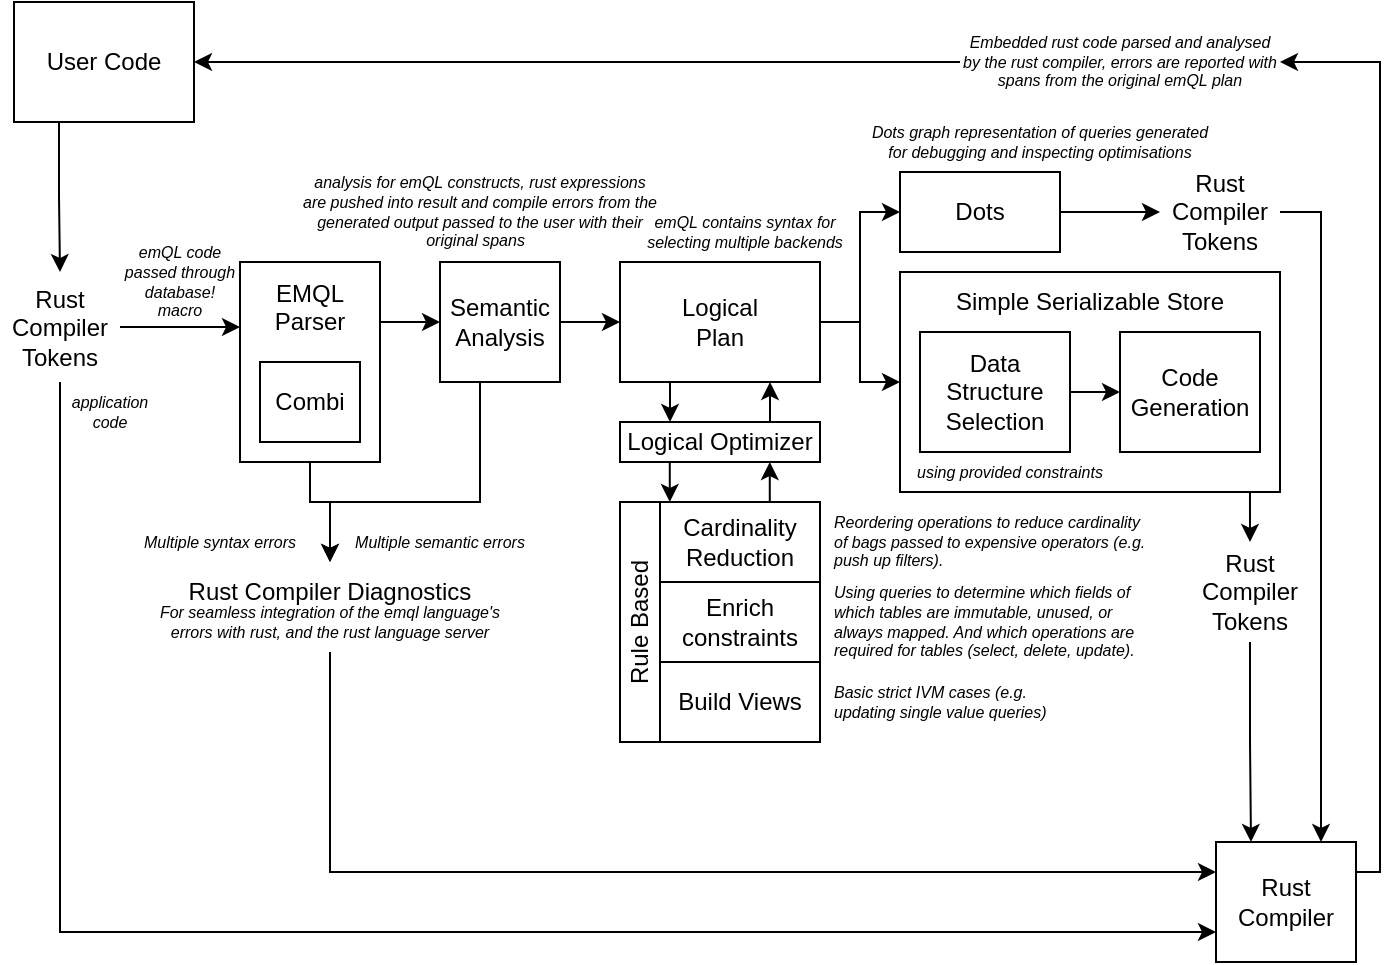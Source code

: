 <mxfile>
    <diagram id="Eq-LZL2VDvFyJgRqaXCA" name="Page-1">
        <mxGraphModel dx="1558" dy="2356" grid="1" gridSize="10" guides="1" tooltips="1" connect="1" arrows="1" fold="1" page="1" pageScale="1" pageWidth="850" pageHeight="1100" math="0" shadow="0">
            <root>
                <mxCell id="0"/>
                <mxCell id="1" parent="0"/>
                <mxCell id="3" style="edgeStyle=none;html=1;exitX=1;exitY=0.5;exitDx=0;exitDy=0;entryX=0;entryY=0.5;entryDx=0;entryDy=0;fontColor=#000000;" parent="1" target="8" edge="1">
                    <mxGeometry relative="1" as="geometry">
                        <mxPoint x="110" y="110" as="sourcePoint"/>
                    </mxGeometry>
                </mxCell>
                <mxCell id="4" style="edgeStyle=orthogonalEdgeStyle;html=1;exitX=0.5;exitY=1;exitDx=0;exitDy=0;entryX=0.5;entryY=0;entryDx=0;entryDy=0;rounded=0;fontColor=#000000;" parent="1" source="40" target="26" edge="1">
                    <mxGeometry relative="1" as="geometry">
                        <mxPoint x="155" y="190" as="targetPoint"/>
                        <mxPoint x="70" y="140" as="sourcePoint"/>
                        <Array as="points">
                            <mxPoint x="125" y="200"/>
                            <mxPoint x="135" y="200"/>
                        </Array>
                    </mxGeometry>
                </mxCell>
                <mxCell id="6" style="edgeStyle=none;html=1;exitX=1;exitY=0.5;exitDx=0;exitDy=0;entryX=0;entryY=0.5;entryDx=0;entryDy=0;fontColor=#000000;" parent="1" source="8" target="12" edge="1">
                    <mxGeometry relative="1" as="geometry"/>
                </mxCell>
                <mxCell id="7" style="edgeStyle=orthogonalEdgeStyle;html=1;exitX=0.5;exitY=1;exitDx=0;exitDy=0;entryX=0.5;entryY=0;entryDx=0;entryDy=0;rounded=0;fontColor=#000000;" parent="1" source="8" target="26" edge="1">
                    <mxGeometry relative="1" as="geometry">
                        <mxPoint x="155" y="190" as="targetPoint"/>
                        <Array as="points">
                            <mxPoint x="210" y="140"/>
                            <mxPoint x="210" y="200"/>
                            <mxPoint x="135" y="200"/>
                        </Array>
                    </mxGeometry>
                </mxCell>
                <mxCell id="8" value="Semantic Analysis" style="rounded=0;whiteSpace=wrap;html=1;fillColor=default;fontColor=#000000;strokeColor=#000000;" parent="1" vertex="1">
                    <mxGeometry x="190" y="80" width="60" height="60" as="geometry"/>
                </mxCell>
                <mxCell id="9" style="edgeStyle=orthogonalEdgeStyle;html=1;exitX=1;exitY=0.5;exitDx=0;exitDy=0;entryX=0;entryY=0.5;entryDx=0;entryDy=0;rounded=0;fontColor=#000000;" parent="1" source="12" target="13" edge="1">
                    <mxGeometry relative="1" as="geometry"/>
                </mxCell>
                <mxCell id="10" style="edgeStyle=none;html=1;exitX=0.25;exitY=1;exitDx=0;exitDy=0;entryX=0.25;entryY=0;entryDx=0;entryDy=0;fontColor=#000000;" parent="1" source="12" target="17" edge="1">
                    <mxGeometry relative="1" as="geometry"/>
                </mxCell>
                <mxCell id="11" style="edgeStyle=orthogonalEdgeStyle;html=1;exitX=1;exitY=0.5;exitDx=0;exitDy=0;entryX=0;entryY=0.5;entryDx=0;entryDy=0;rounded=0;fontColor=#000000;" parent="1" source="12" target="15" edge="1">
                    <mxGeometry relative="1" as="geometry"/>
                </mxCell>
                <mxCell id="12" value="Logical&lt;br&gt;Plan" style="rounded=0;whiteSpace=wrap;html=1;fontColor=#000000;" parent="1" vertex="1">
                    <mxGeometry x="280" y="80" width="100" height="60" as="geometry"/>
                </mxCell>
                <mxCell id="13" value="Dots" style="rounded=0;whiteSpace=wrap;html=1;fontColor=#000000;" parent="1" vertex="1">
                    <mxGeometry x="420" y="35" width="80" height="40" as="geometry"/>
                </mxCell>
                <mxCell id="14" style="edgeStyle=none;html=1;exitX=1;exitY=0.5;exitDx=0;exitDy=0;entryX=0;entryY=0.5;entryDx=0;entryDy=0;fontColor=#000000;" parent="1" source="15" edge="1">
                    <mxGeometry relative="1" as="geometry">
                        <mxPoint x="550.0" y="145" as="targetPoint"/>
                    </mxGeometry>
                </mxCell>
                <mxCell id="15" value="" style="rounded=0;whiteSpace=wrap;html=1;fontColor=#000000;" parent="1" vertex="1">
                    <mxGeometry x="420" y="85" width="190" height="110" as="geometry"/>
                </mxCell>
                <mxCell id="16" style="edgeStyle=none;html=1;exitX=0.75;exitY=0;exitDx=0;exitDy=0;entryX=0.75;entryY=1;entryDx=0;entryDy=0;fontColor=#000000;" parent="1" source="17" target="12" edge="1">
                    <mxGeometry relative="1" as="geometry"/>
                </mxCell>
                <mxCell id="17" value="Logical Optimizer" style="rounded=0;whiteSpace=wrap;html=1;fontColor=#000000;" parent="1" vertex="1">
                    <mxGeometry x="280" y="160" width="100" height="20" as="geometry"/>
                </mxCell>
                <mxCell id="18" value="" style="endArrow=classic;html=1;entryX=0;entryY=0.5;entryDx=0;entryDy=0;exitX=1;exitY=0.5;exitDx=0;exitDy=0;fontColor=#000000;" parent="1" source="20" edge="1">
                    <mxGeometry width="50" height="50" relative="1" as="geometry">
                        <mxPoint x="60" y="112.5" as="sourcePoint"/>
                        <mxPoint x="90" y="112.5" as="targetPoint"/>
                    </mxGeometry>
                </mxCell>
                <mxCell id="74" style="edgeStyle=orthogonalEdgeStyle;rounded=0;html=1;exitX=0.5;exitY=1;exitDx=0;exitDy=0;entryX=0;entryY=0.75;entryDx=0;entryDy=0;fontColor=#000000;" parent="1" source="20" target="81" edge="1">
                    <mxGeometry relative="1" as="geometry">
                        <Array as="points">
                            <mxPoint y="415"/>
                        </Array>
                        <mxPoint x="797.5" y="170" as="targetPoint"/>
                    </mxGeometry>
                </mxCell>
                <mxCell id="20" value="Rust Compiler Tokens" style="text;html=1;strokeColor=none;fillColor=none;align=center;verticalAlign=middle;whiteSpace=wrap;rounded=0;fontColor=#000000;" parent="1" vertex="1">
                    <mxGeometry x="-30" y="85" width="60" height="55" as="geometry"/>
                </mxCell>
                <mxCell id="21" style="edgeStyle=none;html=1;exitX=1;exitY=0.5;exitDx=0;exitDy=0;entryX=0;entryY=0.5;entryDx=0;entryDy=0;fontColor=#000000;" parent="1" edge="1">
                    <mxGeometry relative="1" as="geometry">
                        <mxPoint x="500.0" y="55" as="sourcePoint"/>
                        <mxPoint x="550.0" y="55" as="targetPoint"/>
                    </mxGeometry>
                </mxCell>
                <mxCell id="83" style="edgeStyle=orthogonalEdgeStyle;rounded=0;html=1;exitX=1;exitY=0.5;exitDx=0;exitDy=0;entryX=0.75;entryY=0;entryDx=0;entryDy=0;" edge="1" parent="1" source="22" target="81">
                    <mxGeometry relative="1" as="geometry"/>
                </mxCell>
                <mxCell id="22" value="Rust Compiler Tokens" style="text;html=1;strokeColor=none;fillColor=none;align=center;verticalAlign=middle;whiteSpace=wrap;rounded=0;fontColor=#000000;" parent="1" vertex="1">
                    <mxGeometry x="550" y="40" width="60" height="30" as="geometry"/>
                </mxCell>
                <mxCell id="23" value="emQL contains syntax for selecting multiple backends" style="text;html=1;strokeColor=none;fillColor=none;align=center;verticalAlign=middle;whiteSpace=wrap;rounded=0;fontStyle=2;fontSize=8;fontColor=#000000;" parent="1" vertex="1">
                    <mxGeometry x="280" y="50" width="125" height="30" as="geometry"/>
                </mxCell>
                <mxCell id="24" value="Dots graph representation of queries generated for debugging and inspecting optimisations" style="text;html=1;strokeColor=none;fillColor=none;align=center;verticalAlign=middle;whiteSpace=wrap;rounded=0;fontStyle=2;fontSize=8;fontColor=#000000;" parent="1" vertex="1">
                    <mxGeometry x="400" y="5" width="180" height="30" as="geometry"/>
                </mxCell>
                <mxCell id="25" value="Basic strict IVM cases (e.g. updating single value queries)&amp;nbsp;" style="text;html=1;strokeColor=none;fillColor=none;align=left;verticalAlign=middle;whiteSpace=wrap;rounded=0;fontStyle=2;fontSize=8;fontColor=#000000;" parent="1" vertex="1">
                    <mxGeometry x="385" y="287.5" width="120" height="25" as="geometry"/>
                </mxCell>
                <mxCell id="26" value="Rust Compiler Diagnostics" style="text;html=1;strokeColor=none;fillColor=none;align=center;verticalAlign=middle;whiteSpace=wrap;rounded=0;fontColor=#000000;" parent="1" vertex="1">
                    <mxGeometry x="60" y="230" width="150" height="30" as="geometry"/>
                </mxCell>
                <mxCell id="28" value="analysis for emQL constructs, rust expressions are pushed into result and compile errors from the generated output passed to the user with their original spans&amp;nbsp;&amp;nbsp;" style="text;html=1;strokeColor=none;fillColor=none;align=center;verticalAlign=middle;whiteSpace=wrap;rounded=0;fontStyle=2;fontSize=8;fontColor=#000000;" parent="1" vertex="1">
                    <mxGeometry x="120" y="40" width="180" height="30" as="geometry"/>
                </mxCell>
                <mxCell id="58" style="html=1;exitX=0.5;exitY=1;exitDx=0;exitDy=0;rounded=0;edgeStyle=orthogonalEdgeStyle;entryX=0;entryY=0.25;entryDx=0;entryDy=0;fontColor=#000000;" parent="1" source="30" target="81" edge="1">
                    <mxGeometry relative="1" as="geometry">
                        <mxPoint x="780" y="170" as="targetPoint"/>
                        <Array as="points">
                            <mxPoint x="135" y="385"/>
                        </Array>
                    </mxGeometry>
                </mxCell>
                <mxCell id="30" value="For seamless integration of the emql language's errors with rust, and the rust language server" style="text;html=1;strokeColor=none;fillColor=none;align=center;verticalAlign=middle;whiteSpace=wrap;rounded=0;fontStyle=2;fontSize=8;fontColor=#000000;" parent="1" vertex="1">
                    <mxGeometry x="40" y="245" width="190" height="30" as="geometry"/>
                </mxCell>
                <mxCell id="31" value="Cardinality Reduction" style="rounded=0;whiteSpace=wrap;html=1;fontColor=#000000;" parent="1" vertex="1">
                    <mxGeometry x="300" y="200" width="80" height="40" as="geometry"/>
                </mxCell>
                <mxCell id="32" value="Enrich constraints" style="rounded=0;whiteSpace=wrap;html=1;fontColor=#000000;" parent="1" vertex="1">
                    <mxGeometry x="300" y="240" width="80" height="40" as="geometry"/>
                </mxCell>
                <mxCell id="34" value="Rule Based" style="rounded=0;whiteSpace=wrap;html=1;fontColor=#000000;horizontal=0;" parent="1" vertex="1">
                    <mxGeometry x="280" y="200" width="20" height="120" as="geometry"/>
                </mxCell>
                <mxCell id="35" value="Build Views" style="rounded=0;whiteSpace=wrap;html=1;fontColor=#000000;" parent="1" vertex="1">
                    <mxGeometry x="300" y="280" width="80" height="40" as="geometry"/>
                </mxCell>
                <mxCell id="38" value="Using queries to determine which fields of which tables are immutable, unused, or always mapped. And which operations are required for tables (select, delete, update)." style="text;html=1;strokeColor=none;fillColor=none;align=left;verticalAlign=middle;whiteSpace=wrap;rounded=0;fontStyle=2;fontSize=8;fontColor=#000000;" parent="1" vertex="1">
                    <mxGeometry x="385" y="240" width="160" height="40" as="geometry"/>
                </mxCell>
                <mxCell id="39" value="Reordering operations to reduce cardinality of bags passed to expensive operators (e.g. push up filters)." style="text;html=1;strokeColor=none;fillColor=none;align=left;verticalAlign=middle;whiteSpace=wrap;rounded=0;fontStyle=2;fontSize=8;fontColor=#000000;" parent="1" vertex="1">
                    <mxGeometry x="385" y="200" width="160" height="40" as="geometry"/>
                </mxCell>
                <mxCell id="40" value="" style="rounded=0;whiteSpace=wrap;html=1;fillColor=default;fontColor=#000000;strokeColor=#000000;" parent="1" vertex="1">
                    <mxGeometry x="90" y="80" width="70" height="100" as="geometry"/>
                </mxCell>
                <mxCell id="41" value="&#10;&lt;span style=&quot;font-family: Helvetica; font-size: 12px; font-style: normal; font-variant-ligatures: normal; font-variant-caps: normal; font-weight: 400; letter-spacing: normal; orphans: 2; text-align: center; text-indent: 0px; text-transform: none; widows: 2; word-spacing: 0px; -webkit-text-stroke-width: 0px; text-decoration-thickness: initial; text-decoration-style: initial; text-decoration-color: initial; float: none; display: inline !important;&quot;&gt;EMQL&lt;/span&gt;&lt;br style=&quot;border-color: rgb(0, 0, 0); font-family: Helvetica; font-size: 12px; font-style: normal; font-variant-ligatures: normal; font-variant-caps: normal; font-weight: 400; letter-spacing: normal; orphans: 2; text-align: center; text-indent: 0px; text-transform: none; widows: 2; word-spacing: 0px; -webkit-text-stroke-width: 0px; text-decoration-thickness: initial; text-decoration-style: initial; text-decoration-color: initial;&quot;&gt;&lt;span style=&quot;font-family: Helvetica; font-size: 12px; font-style: normal; font-variant-ligatures: normal; font-variant-caps: normal; font-weight: 400; letter-spacing: normal; orphans: 2; text-align: center; text-indent: 0px; text-transform: none; widows: 2; word-spacing: 0px; -webkit-text-stroke-width: 0px; text-decoration-thickness: initial; text-decoration-style: initial; text-decoration-color: initial; float: none; display: inline !important;&quot;&gt;Parser&lt;/span&gt;&#10;&#10;" style="text;html=1;strokeColor=none;fillColor=none;align=center;verticalAlign=middle;whiteSpace=wrap;rounded=0;labelBackgroundColor=none;fontColor=#000000;" parent="1" vertex="1">
                    <mxGeometry x="95" y="95" width="60" height="30" as="geometry"/>
                </mxCell>
                <mxCell id="44" value="Combi" style="rounded=0;whiteSpace=wrap;html=1;fillColor=default;fontColor=#000000;strokeColor=#000000;" parent="1" vertex="1">
                    <mxGeometry x="100" y="130" width="50" height="40" as="geometry"/>
                </mxCell>
                <mxCell id="45" value="Multiple syntax errors" style="text;html=1;strokeColor=none;fillColor=none;align=center;verticalAlign=middle;whiteSpace=wrap;rounded=0;fontStyle=2;fontSize=8;fontColor=#000000;" parent="1" vertex="1">
                    <mxGeometry x="30" y="205" width="100" height="30" as="geometry"/>
                </mxCell>
                <mxCell id="46" value="Multiple semantic errors" style="text;html=1;strokeColor=none;fillColor=none;align=center;verticalAlign=middle;whiteSpace=wrap;rounded=0;fontStyle=2;fontSize=8;fontColor=#000000;" parent="1" vertex="1">
                    <mxGeometry x="140" y="205" width="100" height="30" as="geometry"/>
                </mxCell>
                <mxCell id="52" style="edgeStyle=none;html=1;exitX=1;exitY=0.5;exitDx=0;exitDy=0;entryX=0;entryY=0.5;entryDx=0;entryDy=0;fontColor=#000000;" parent="1" source="48" target="51" edge="1">
                    <mxGeometry relative="1" as="geometry"/>
                </mxCell>
                <mxCell id="48" value="Data Structure Selection" style="rounded=0;whiteSpace=wrap;html=1;fontColor=#000000;" parent="1" vertex="1">
                    <mxGeometry x="430" y="115" width="75" height="60" as="geometry"/>
                </mxCell>
                <mxCell id="51" value="Code&lt;br&gt;Generation" style="rounded=0;whiteSpace=wrap;html=1;fontColor=#000000;" parent="1" vertex="1">
                    <mxGeometry x="530" y="115" width="70" height="60" as="geometry"/>
                </mxCell>
                <mxCell id="53" value="using provided constraints" style="text;html=1;strokeColor=none;fillColor=none;align=center;verticalAlign=middle;whiteSpace=wrap;rounded=0;fontStyle=2;fontSize=8;fontColor=#000000;" parent="1" vertex="1">
                    <mxGeometry x="420" y="175" width="110" height="20" as="geometry"/>
                </mxCell>
                <mxCell id="54" value="Simple Serializable Store" style="text;html=1;strokeColor=none;fillColor=none;align=center;verticalAlign=middle;whiteSpace=wrap;rounded=0;labelBackgroundColor=none;fontColor=#000000;" parent="1" vertex="1">
                    <mxGeometry x="435" y="85" width="160" height="30" as="geometry"/>
                </mxCell>
                <mxCell id="68" style="edgeStyle=orthogonalEdgeStyle;rounded=0;html=1;exitX=0;exitY=0.5;exitDx=0;exitDy=0;entryX=1;entryY=0.5;entryDx=0;entryDy=0;startArrow=none;fontColor=#000000;" parent="1" source="62" target="64" edge="1">
                    <mxGeometry relative="1" as="geometry"/>
                </mxCell>
                <mxCell id="73" style="edgeStyle=orthogonalEdgeStyle;rounded=0;html=1;exitX=0.25;exitY=1;exitDx=0;exitDy=0;entryX=0.5;entryY=0;entryDx=0;entryDy=0;fontColor=#000000;" parent="1" source="64" target="20" edge="1">
                    <mxGeometry relative="1" as="geometry">
                        <mxPoint x="30" y="40" as="targetPoint"/>
                    </mxGeometry>
                </mxCell>
                <mxCell id="64" value="User Code" style="rounded=0;whiteSpace=wrap;html=1;fontColor=#000000;" parent="1" vertex="1">
                    <mxGeometry x="-23" y="-50" width="90" height="60" as="geometry"/>
                </mxCell>
                <mxCell id="62" value="Embedded rust code parsed and analysed by the rust compiler, errors are reported with spans from the original emQL plan" style="text;html=1;strokeColor=none;fillColor=none;align=center;verticalAlign=middle;whiteSpace=wrap;rounded=0;fontStyle=2;fontSize=8;fontColor=#000000;" parent="1" vertex="1">
                    <mxGeometry x="450" y="-40" width="160" height="40" as="geometry"/>
                </mxCell>
                <mxCell id="75" value="emQL code passed through database! macro" style="text;html=1;strokeColor=none;fillColor=none;align=center;verticalAlign=middle;whiteSpace=wrap;rounded=0;fontStyle=2;fontSize=8;fontColor=#000000;" parent="1" vertex="1">
                    <mxGeometry x="30" y="75" width="60" height="30" as="geometry"/>
                </mxCell>
                <mxCell id="76" value="application code" style="text;html=1;strokeColor=none;fillColor=none;align=center;verticalAlign=middle;whiteSpace=wrap;rounded=0;fontStyle=2;fontSize=8;fontColor=#000000;" parent="1" vertex="1">
                    <mxGeometry y="140" width="50" height="30" as="geometry"/>
                </mxCell>
                <mxCell id="77" style="edgeStyle=none;html=1;exitX=0.25;exitY=1;exitDx=0;exitDy=0;entryX=0.25;entryY=0;entryDx=0;entryDy=0;fontColor=#000000;" parent="1" edge="1">
                    <mxGeometry relative="1" as="geometry">
                        <mxPoint x="304.89" y="180" as="sourcePoint"/>
                        <mxPoint x="304.89" y="200" as="targetPoint"/>
                    </mxGeometry>
                </mxCell>
                <mxCell id="78" style="edgeStyle=none;html=1;exitX=0.75;exitY=0;exitDx=0;exitDy=0;entryX=0.75;entryY=1;entryDx=0;entryDy=0;fontColor=#000000;" parent="1" edge="1">
                    <mxGeometry relative="1" as="geometry">
                        <mxPoint x="354.89" y="200" as="sourcePoint"/>
                        <mxPoint x="354.89" y="180" as="targetPoint"/>
                    </mxGeometry>
                </mxCell>
                <mxCell id="82" style="edgeStyle=orthogonalEdgeStyle;rounded=0;html=1;exitX=0.5;exitY=1;exitDx=0;exitDy=0;entryX=0.25;entryY=0;entryDx=0;entryDy=0;" edge="1" parent="1" source="79" target="81">
                    <mxGeometry relative="1" as="geometry"/>
                </mxCell>
                <mxCell id="79" value="Rust Compiler Tokens" style="text;html=1;strokeColor=none;fillColor=none;align=center;verticalAlign=middle;whiteSpace=wrap;rounded=0;fontColor=#000000;" vertex="1" parent="1">
                    <mxGeometry x="565" y="220" width="60" height="50" as="geometry"/>
                </mxCell>
                <mxCell id="80" style="edgeStyle=none;html=1;exitX=0.921;exitY=0.997;exitDx=0;exitDy=0;fontColor=#000000;entryX=0.5;entryY=0;entryDx=0;entryDy=0;exitPerimeter=0;" edge="1" parent="1" source="15" target="79">
                    <mxGeometry relative="1" as="geometry">
                        <mxPoint x="680" y="205" as="sourcePoint"/>
                        <mxPoint x="680" y="235" as="targetPoint"/>
                    </mxGeometry>
                </mxCell>
                <mxCell id="84" style="edgeStyle=orthogonalEdgeStyle;rounded=0;html=1;exitX=1;exitY=0.25;exitDx=0;exitDy=0;entryX=1;entryY=0.5;entryDx=0;entryDy=0;" edge="1" parent="1" source="81" target="62">
                    <mxGeometry relative="1" as="geometry">
                        <Array as="points">
                            <mxPoint x="660" y="385"/>
                            <mxPoint x="660" y="-20"/>
                        </Array>
                    </mxGeometry>
                </mxCell>
                <mxCell id="81" value="Rust Compiler" style="rounded=0;whiteSpace=wrap;html=1;fontColor=#000000;" vertex="1" parent="1">
                    <mxGeometry x="578" y="370" width="70" height="60" as="geometry"/>
                </mxCell>
            </root>
        </mxGraphModel>
    </diagram>
</mxfile>
